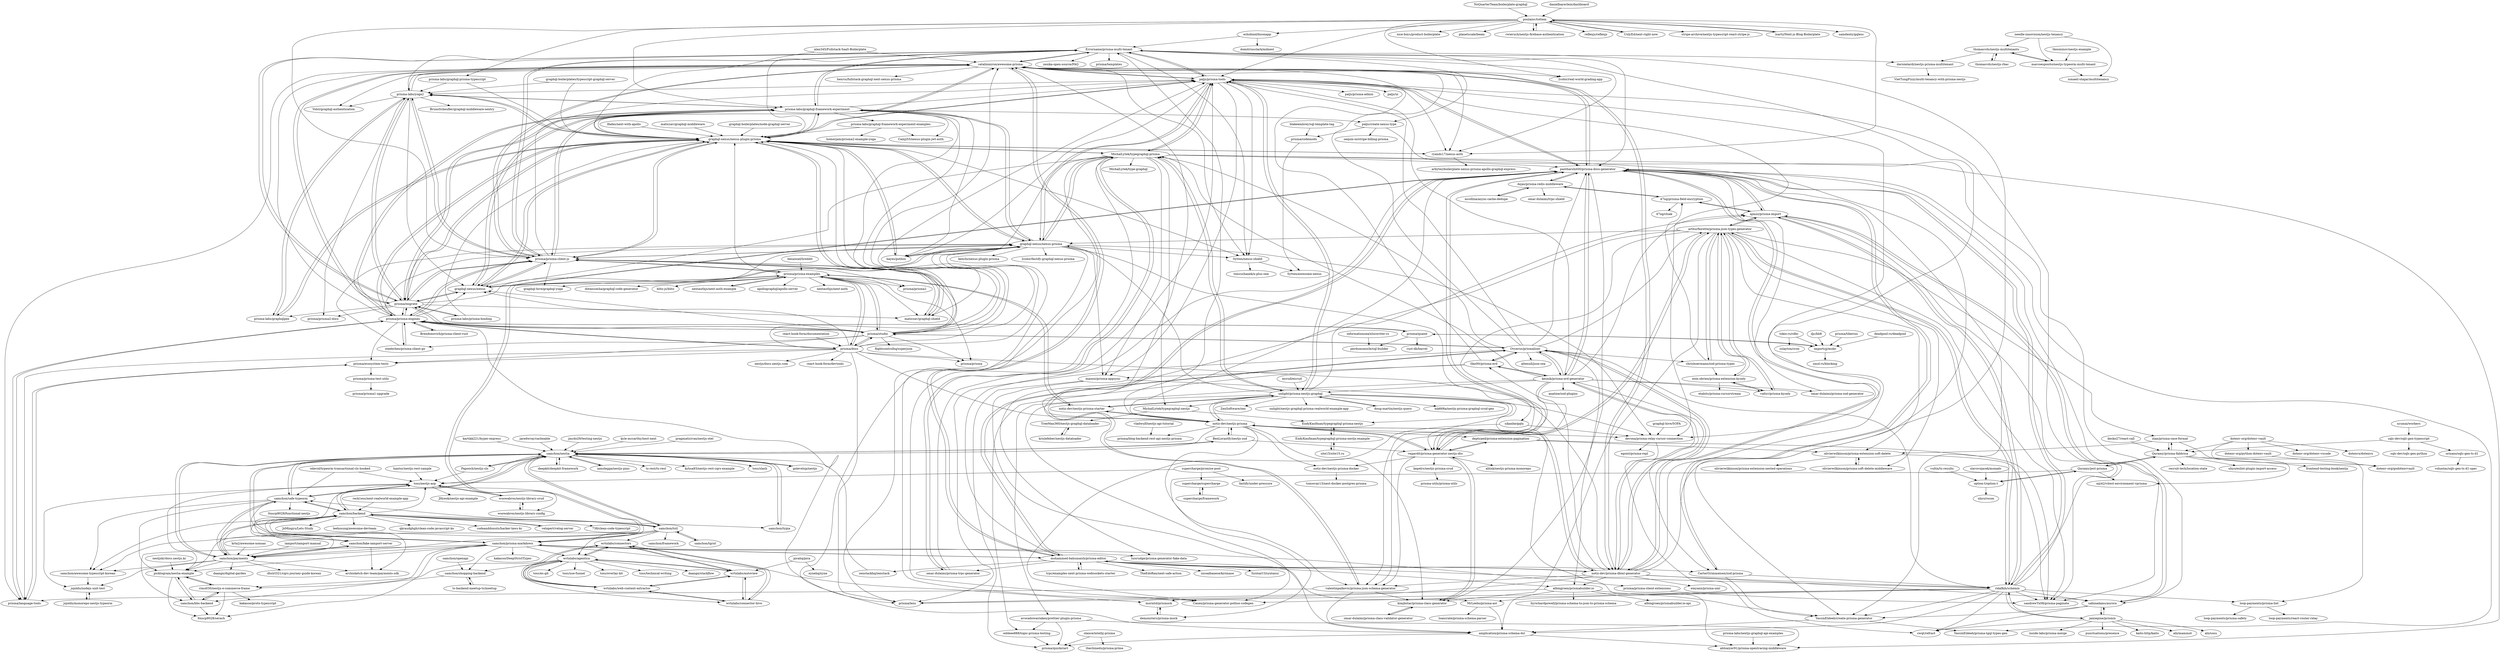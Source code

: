 digraph G {
"Errorname/prisma-multi-tenant" -> "catalinmiron/awesome-prisma"
"Errorname/prisma-multi-tenant" -> "paljs/prisma-tools"
"Errorname/prisma-multi-tenant" -> "darioielardi/nestjs-prisma-multitenant"
"Errorname/prisma-multi-tenant" -> "zenika-open-source/FAQ" ["e"=1]
"Errorname/prisma-multi-tenant" -> "devoxa/prisma-relay-cursor-connection"
"Errorname/prisma-multi-tenant" -> "prisma-labs/graphql-framework-experiment"
"Errorname/prisma-multi-tenant" -> "paljs/create-nexus-type"
"Errorname/prisma-multi-tenant" -> "Sytten/nexus-shield"
"Errorname/prisma-multi-tenant" -> "prisma/prisma-client-js"
"Errorname/prisma-multi-tenant" -> "prisma-labs/yoga2"
"Errorname/prisma-multi-tenant" -> "prisma/migrate"
"Errorname/prisma-multi-tenant" -> "ryands17/nexus-auth"
"Errorname/prisma-multi-tenant" -> "pantharshit00/prisma-docs-generator"
"Errorname/prisma-multi-tenant" -> "prisma/templates"
"Errorname/prisma-multi-tenant" -> "graphql-nexus/nexus-plugin-prisma"
"prisma/prisma-client-js" -> "prisma/migrate"
"prisma/prisma-client-js" -> "graphql-nexus/nexus-plugin-prisma"
"prisma/prisma-client-js" -> "graphql-nexus/nexus" ["e"=1]
"prisma/prisma-client-js" -> "prisma-labs/graphql-framework-experiment"
"prisma/prisma-client-js" -> "maticzav/graphql-shield" ["e"=1]
"prisma/prisma-client-js" -> "prisma-labs/yoga2"
"prisma/prisma-client-js" -> "prisma/studio"
"prisma/prisma-client-js" -> "graphql-nexus/nexus-prisma"
"prisma/prisma-client-js" -> "prisma/prisma1" ["e"=1]
"prisma/prisma-client-js" -> "paljs/prisma-tools"
"prisma/prisma-client-js" -> "prisma/prisma-engines"
"prisma/prisma-client-js" -> "Errorname/prisma-multi-tenant"
"prisma/prisma-client-js" -> "catalinmiron/awesome-prisma"
"prisma/prisma-client-js" -> "graphql-hive/graphql-yoga" ["e"=1]
"prisma/prisma-client-js" -> "prisma/prisma-examples"
"prisma/migrate" -> "prisma/prisma-client-js"
"prisma/migrate" -> "graphql-nexus/nexus-plugin-prisma"
"prisma/migrate" -> "prisma-labs/graphql-framework-experiment"
"prisma/migrate" -> "prisma-labs/yoga2"
"prisma/migrate" -> "graphql-nexus/nexus" ["e"=1]
"prisma/migrate" -> "prisma/studio"
"prisma/migrate" -> "catalinmiron/awesome-prisma"
"prisma/migrate" -> "maticzav/graphql-shield" ["e"=1]
"prisma/migrate" -> "prisma/prisma-engines"
"prisma/migrate" -> "prisma-labs/prisma-binding" ["e"=1]
"prisma/migrate" -> "prisma/prisma2-docs"
"prisma/migrate" -> "graphql-nexus/nexus-prisma"
"prisma/migrate" -> "Errorname/prisma-multi-tenant"
"prisma/migrate" -> "prisma-labs/graphqlgen" ["e"=1]
"prisma/prisma-examples" -> "prisma/prisma" ["e"=1]
"prisma/prisma-examples" -> "graphql-nexus/nexus" ["e"=1]
"prisma/prisma-examples" -> "notiz-dev/nestjs-prisma-starter" ["e"=1]
"prisma/prisma-examples" -> "graphql-hive/graphql-yoga" ["e"=1]
"prisma/prisma-examples" -> "prisma/docs"
"prisma/prisma-examples" -> "blitz-js/blitz" ["e"=1]
"prisma/prisma-examples" -> "prisma/prisma1" ["e"=1]
"prisma/prisma-examples" -> "prisma/studio"
"prisma/prisma-examples" -> "nextauthjs/next-auth-example" ["e"=1]
"prisma/prisma-examples" -> "maticzav/graphql-shield" ["e"=1]
"prisma/prisma-examples" -> "apollographql/apollo-server" ["e"=1]
"prisma/prisma-examples" -> "nextauthjs/next-auth" ["e"=1]
"prisma/prisma-examples" -> "graphql-nexus/nexus-plugin-prisma"
"prisma/prisma-examples" -> "prisma/prisma-client-js"
"prisma/prisma-examples" -> "dotansimha/graphql-code-generator" ["e"=1]
"golevelup/nestjs" -> "samchon/nestia" ["e"=1]
"react-hook-form/documentation" -> "prisma/docs" ["e"=1]
"prisma-labs/prisma-binding" -> "graphql-nexus/nexus-plugin-prisma" ["e"=1]
"prisma-labs/prisma-binding" -> "prisma/migrate" ["e"=1]
"prisma-labs/graphql-prisma-typescript" -> "prisma-labs/yoga2" ["e"=1]
"prisma-labs/graphql-prisma-typescript" -> "graphql-nexus/nexus-plugin-prisma" ["e"=1]
"jmcdo29/testing-nestjs" -> "samchon/nestia" ["e"=1]
"tkosminov/nestjs-example" -> "marcoesposito/nestjs-typeorm-multi-tenant" ["e"=1]
"notiz-dev/nestjs-prisma-starter" -> "notiz-dev/nestjs-prisma" ["e"=1]
"notiz-dev/nestjs-prisma-starter" -> "unlight/prisma-nestjs-graphql" ["e"=1]
"notiz-dev/nestjs-prisma-starter" -> "prisma/prisma-examples" ["e"=1]
"maticzav/graphql-middleware" -> "graphql-nexus/nexus-plugin-prisma" ["e"=1]
"blakeembrey/sql-template-tag" -> "prisma/codemods" ["e"=1]
"graphql-nexus/nexus" -> "graphql-nexus/nexus-plugin-prisma" ["e"=1]
"graphql-nexus/nexus" -> "prisma-labs/graphql-framework-experiment" ["e"=1]
"graphql-nexus/nexus" -> "graphql-nexus/nexus-prisma" ["e"=1]
"graphql-nexus/nexus" -> "prisma/prisma-client-js" ["e"=1]
"graphql-nexus/nexus" -> "prisma/migrate" ["e"=1]
"graphql-nexus/nexus" -> "prisma/prisma-examples" ["e"=1]
"maticzav/graphql-shield" -> "graphql-nexus/nexus-plugin-prisma" ["e"=1]
"maticzav/graphql-shield" -> "prisma/prisma-client-js" ["e"=1]
"alan345/Fullstack-SaaS-Boilerplate" -> "catalinmiron/awesome-prisma" ["e"=1]
"alan345/Fullstack-SaaS-Boilerplate" -> "graphql-nexus/nexus-plugin-prisma" ["e"=1]
"deepkit/deepkit-framework" -> "samchon/nestia" ["e"=1]
"graphql-hive/SOFA" -> "devoxa/prisma-relay-cursor-connection" ["e"=1]
"vultix/ts-results" -> "option-t/option-t" ["e"=1]
"graphql-boilerplates/node-graphql-server" -> "graphql-nexus/nexus-plugin-prisma" ["e"=1]
"kyle-mccarthy/nest-next" -> "samchon/nestia" ["e"=1]
"NoQuarterTeam/boilerplate-graphql" -> "poulainv/tottem" ["e"=1]
"supercharge/framework" -> "supercharge/supercharge"
"supercharge/supercharge" -> "supercharge/framework"
"supercharge/promise-pool" -> "supercharge/supercharge"
"supercharge/promise-pool" -> "toss/nestjs-aop"
"supercharge/promise-pool" -> "fastify/under-pressure" ["e"=1]
"prisma-labs/graphqlgen" -> "graphql-nexus/nexus-plugin-prisma" ["e"=1]
"prisma-labs/graphqlgen" -> "prisma-labs/yoga2" ["e"=1]
"prisma/quaint" -> "importcjj/mobc"
"prisma/quaint" -> "rust-db/barrel" ["e"=1]
"prisma/quaint" -> "prisma/prisma-engines"
"prisma/quaint" -> "perdumonocle/sql-builder"
"graphql-nexus/nexus-plugin-prisma" -> "graphql-nexus/nexus" ["e"=1]
"graphql-nexus/nexus-plugin-prisma" -> "prisma-labs/graphql-framework-experiment"
"graphql-nexus/nexus-plugin-prisma" -> "graphql-nexus/nexus-prisma"
"graphql-nexus/nexus-plugin-prisma" -> "prisma/prisma-client-js"
"graphql-nexus/nexus-plugin-prisma" -> "prisma/migrate"
"graphql-nexus/nexus-plugin-prisma" -> "maticzav/graphql-shield" ["e"=1]
"graphql-nexus/nexus-plugin-prisma" -> "prisma-labs/yoga2"
"graphql-nexus/nexus-plugin-prisma" -> "paljs/prisma-tools"
"graphql-nexus/nexus-plugin-prisma" -> "ryands17/nexus-auth"
"graphql-nexus/nexus-plugin-prisma" -> "hayes/pothos" ["e"=1]
"graphql-nexus/nexus-plugin-prisma" -> "prisma-labs/graphqlgen" ["e"=1]
"graphql-nexus/nexus-plugin-prisma" -> "prisma/prisma-engines"
"graphql-nexus/nexus-plugin-prisma" -> "catalinmiron/awesome-prisma"
"graphql-nexus/nexus-plugin-prisma" -> "MichalLytek/typegraphql-prisma"
"graphql-nexus/nexus-plugin-prisma" -> "Sytten/nexus-shield"
"velopert/velog-server" -> "samchon/backend" ["e"=1]
"prisma/prisma-test-utils" -> "prisma/prisma1-upgrade"
"graphql-boilerplates/typescript-graphql-server" -> "graphql-nexus/nexus-plugin-prisma" ["e"=1]
"graphql-boilerplates/typescript-graphql-server" -> "prisma-labs/yoga2" ["e"=1]
"odavid/typeorm-transactional-cls-hooked" -> "toss/nestjs-aop" ["e"=1]
"odavid/typeorm-transactional-cls-hooked" -> "samchon/safe-typeorm" ["e"=1]
"krta2/awesome-nonsan" -> "samchon/payments" ["e"=1]
"prisma/language-tools" -> "prisma/ecosystem-tests"
"prisma/language-tools" -> "prisma/prisma-engines"
"catalinmiron/awesome-prisma" -> "pantharshit00/prisma-docs-generator"
"catalinmiron/awesome-prisma" -> "Errorname/prisma-multi-tenant"
"catalinmiron/awesome-prisma" -> "paljs/prisma-tools"
"catalinmiron/awesome-prisma" -> "prisma/migrate"
"catalinmiron/awesome-prisma" -> "prisma-labs/yoga2"
"catalinmiron/awesome-prisma" -> "graphql-nexus/nexus-plugin-prisma"
"catalinmiron/awesome-prisma" -> "notiz-dev/prisma-dbml-generator"
"catalinmiron/awesome-prisma" -> "mohammed-bahumaish/prisma-editor"
"catalinmiron/awesome-prisma" -> "Sytten/nexus-shield"
"catalinmiron/awesome-prisma" -> "prisma/language-tools"
"catalinmiron/awesome-prisma" -> "Volst/graphql-authentication" ["e"=1]
"catalinmiron/awesome-prisma" -> "hexrcs/fullstack-graphql-next-nexus-prisma"
"catalinmiron/awesome-prisma" -> "ryands17/nexus-auth"
"catalinmiron/awesome-prisma" -> "prisma/prisma-client-js"
"catalinmiron/awesome-prisma" -> "2color/real-world-grading-app"
"djc/bb8" -> "importcjj/mobc" ["e"=1]
"prisma-labs/yoga2" -> "graphql-nexus/nexus-plugin-prisma"
"prisma-labs/yoga2" -> "prisma/migrate"
"prisma-labs/yoga2" -> "prisma/prisma-client-js"
"prisma-labs/yoga2" -> "prisma/prisma2-docs"
"prisma-labs/yoga2" -> "prisma-labs/graphql-framework-experiment"
"prisma-labs/yoga2" -> "catalinmiron/awesome-prisma"
"prisma-labs/yoga2" -> "graphql-nexus/nexus" ["e"=1]
"prisma-labs/yoga2" -> "prisma-labs/graphqlgen" ["e"=1]
"prisma-labs/yoga2" -> "BrunoScheufler/graphql-middleware-sentry" ["e"=1]
"prisma-labs/yoga2" -> "Volst/graphql-authentication" ["e"=1]
"samchon/tgrid" -> "samchon/tstl"
"site15/site15.ru" -> "EndyKaufman/typegraphql-prisma-nestjs-example"
"lfades/next-with-apollo" -> "graphql-nexus/nexus-plugin-prisma" ["e"=1]
"prisma/studio" -> "prisma/docs"
"prisma/studio" -> "prisma/migrate"
"prisma/studio" -> "prisma/prisma-client-js"
"prisma/studio" -> "prisma/prisma-engines"
"prisma/studio" -> "graphql-nexus/nexus-plugin-prisma"
"prisma/studio" -> "prisma/prisma-examples"
"prisma/studio" -> "graphql-nexus/nexus" ["e"=1]
"prisma/studio" -> "prisma-labs/graphql-framework-experiment"
"prisma/studio" -> "prisma/prisma" ["e"=1]
"prisma/studio" -> "catalinmiron/awesome-prisma"
"prisma/studio" -> "Ovyerus/prismaliser"
"prisma/studio" -> "flightcontrolhq/superjson" ["e"=1]
"prisma/studio" -> "graphql-nexus/nexus-prisma"
"prisma/studio" -> "steebchen/prisma-client-go" ["e"=1]
"prisma/studio" -> "prisma/ecosystem-tests"
"prisma/docs" -> "prisma/studio"
"prisma/docs" -> "prisma/prisma-engines"
"prisma/docs" -> "prisma/ecosystem-tests"
"prisma/docs" -> "prisma/language-tools"
"prisma/docs" -> "prisma/prisma-examples"
"prisma/docs" -> "prisma/lens"
"prisma/docs" -> "paljs/prisma-tools"
"prisma/docs" -> "prisma/prisma" ["e"=1]
"prisma/docs" -> "graphql-nexus/nexus" ["e"=1]
"prisma/docs" -> "notiz-dev/nestjs-prisma"
"prisma/docs" -> "notiz-dev/prisma-dbml-generator"
"prisma/docs" -> "graphql-nexus/nexus-plugin-prisma"
"prisma/docs" -> "nestjs/docs.nestjs.com" ["e"=1]
"prisma/docs" -> "graphql-nexus/nexus-prisma"
"prisma/docs" -> "react-hook-form/devtools" ["e"=1]
"poulainv/tottem" -> "2color/real-world-grading-app"
"poulainv/tottem" -> "paljs/prisma-tools"
"poulainv/tottem" -> "ryands17/nexus-auth"
"poulainv/tottem" -> "prisma-labs/graphql-prisma-typescript" ["e"=1]
"poulainv/tottem" -> "nice-boys/product-boilerplate" ["e"=1]
"poulainv/tottem" -> "prisma-labs/graphql-framework-experiment"
"poulainv/tottem" -> "planetscale/beam" ["e"=1]
"poulainv/tottem" -> "rwieruch/nextjs-firebase-authentication" ["e"=1]
"poulainv/tottem" -> "reflexjs/reflexjs" ["e"=1]
"poulainv/tottem" -> "UnlyEd/next-right-now" ["e"=1]
"poulainv/tottem" -> "stripe-archive/nextjs-typescript-react-stripe-js" ["e"=1]
"poulainv/tottem" -> "ixartz/Next-js-Blog-Boilerplate" ["e"=1]
"poulainv/tottem" -> "echobind/bisonapp"
"poulainv/tottem" -> "samdenty/gqless" ["e"=1]
"poulainv/tottem" -> "prisma/prisma-client-js"
"notiz-dev/nestjs-prisma-docker" -> "tomwray13/nest-docker-postgres-prisma"
"hayes/pothos" -> "graphql-nexus/nexus-prisma" ["e"=1]
"hayes/pothos" -> "graphql-nexus/nexus-plugin-prisma" ["e"=1]
"maoosi/prisma-appsync" -> "amplication/prisma-schema-dsl"
"maoosi/prisma-appsync" -> "abhiaiyer91/prisma-opentracing-middleware"
"maoosi/prisma-appsync" -> "prisma/quickstart"
"rwieruch/nextjs-firebase-authentication" -> "poulainv/tottem" ["e"=1]
"nextauthjs/next-auth-example" -> "prisma/prisma-examples" ["e"=1]
"unlight/prisma-nestjs-graphql" -> "paljs/prisma-tools"
"unlight/prisma-nestjs-graphql" -> "MichalLytek/typegraphql-prisma"
"unlight/prisma-nestjs-graphql" -> "unlight/nestjs-graphql-prisma-realworld-example-app"
"unlight/prisma-nestjs-graphql" -> "mk668a/nestjs-prisma-graphql-crud-gen"
"unlight/prisma-nestjs-graphql" -> "notiz-dev/nestjs-prisma-starter" ["e"=1]
"unlight/prisma-nestjs-graphql" -> "notiz-dev/nestjs-prisma"
"unlight/prisma-nestjs-graphql" -> "MichalLytek/typegraphql-nestjs"
"unlight/prisma-nestjs-graphql" -> "devoxa/prisma-relay-cursor-connection"
"unlight/prisma-nestjs-graphql" -> "ZenSoftware/zen" ["e"=1]
"unlight/prisma-nestjs-graphql" -> "vegardit/prisma-generator-nestjs-dto"
"unlight/prisma-nestjs-graphql" -> "graphql-nexus/nexus-prisma"
"unlight/prisma-nestjs-graphql" -> "doug-martin/nestjs-query" ["e"=1]
"unlight/prisma-nestjs-graphql" -> "Cauen/prisma-generator-pothos-codegen"
"unlight/prisma-nestjs-graphql" -> "EndyKaufman/typegraphql-prisma-nestjs"
"unlight/prisma-nestjs-graphql" -> "ajmnz/prisma-import"
"echobind/bisonapp" -> "domitriusclark/mdnext" ["e"=1]
"echobind/bisonapp" -> "Errorname/prisma-multi-tenant"
"paljs/prisma-tools" -> "graphql-nexus/nexus-prisma"
"paljs/prisma-tools" -> "unlight/prisma-nestjs-graphql"
"paljs/prisma-tools" -> "graphql-nexus/nexus-plugin-prisma"
"paljs/prisma-tools" -> "MichalLytek/typegraphql-prisma"
"paljs/prisma-tools" -> "Errorname/prisma-multi-tenant"
"paljs/prisma-tools" -> "catalinmiron/awesome-prisma"
"paljs/prisma-tools" -> "ryands17/nexus-auth"
"paljs/prisma-tools" -> "Sytten/nexus-shield"
"paljs/prisma-tools" -> "pantharshit00/prisma-docs-generator"
"paljs/prisma-tools" -> "paljs/prisma-admin"
"paljs/prisma-tools" -> "hayes/pothos" ["e"=1]
"paljs/prisma-tools" -> "paljs/ui" ["e"=1]
"paljs/prisma-tools" -> "devoxa/prisma-relay-cursor-connection"
"paljs/prisma-tools" -> "maoosi/prisma-appsync"
"paljs/prisma-tools" -> "prisma-labs/yoga2"
"notiz-dev/prisma-dbml-generator" -> "pantharshit00/prisma-docs-generator"
"notiz-dev/prisma-dbml-generator" -> "keonik/prisma-erd-generator"
"notiz-dev/prisma-dbml-generator" -> "emyann/prisma-uml"
"notiz-dev/prisma-dbml-generator" -> "catalinmiron/awesome-prisma"
"notiz-dev/prisma-dbml-generator" -> "Ovyerus/prismaliser"
"notiz-dev/prisma-dbml-generator" -> "sabinadams/aurora"
"notiz-dev/prisma-dbml-generator" -> "paljs/prisma-tools"
"notiz-dev/prisma-dbml-generator" -> "notiz-dev/nestjs-prisma"
"notiz-dev/prisma-dbml-generator" -> "Errorname/prisma-multi-tenant"
"notiz-dev/prisma-dbml-generator" -> "valentinpalkovic/prisma-json-schema-generator"
"notiz-dev/prisma-dbml-generator" -> "prisma/lens"
"notiz-dev/prisma-dbml-generator" -> "albingroen/prismabuilder.io"
"notiz-dev/prisma-dbml-generator" -> "ridafkih/schemix"
"notiz-dev/prisma-dbml-generator" -> "mohammed-bahumaish/prisma-editor"
"notiz-dev/prisma-dbml-generator" -> "Skn0tt/prisma-erd"
"prisma/tiberius" -> "importcjj/mobc" ["e"=1]
"sikanhe/gqtx" -> "devoxa/prisma-relay-cursor-connection" ["e"=1]
"sikanhe/gqtx" -> "Cauen/prisma-generator-pothos-codegen" ["e"=1]
"hantsy/nestjs-rest-sample" -> "toss/nestjs-aop" ["e"=1]
"prisma-labs/graphql-framework-experiment" -> "graphql-nexus/nexus-plugin-prisma"
"prisma-labs/graphql-framework-experiment" -> "graphql-nexus/nexus" ["e"=1]
"prisma-labs/graphql-framework-experiment" -> "prisma/migrate"
"prisma-labs/graphql-framework-experiment" -> "graphql-nexus/nexus-prisma"
"prisma-labs/graphql-framework-experiment" -> "prisma/prisma-client-js"
"prisma-labs/graphql-framework-experiment" -> "prisma-labs/graphql-framework-experiment-examples"
"prisma-labs/graphql-framework-experiment" -> "Camji55/nexus-plugin-jwt-auth"
"prisma-labs/graphql-framework-experiment" -> "prisma/prisma-engines"
"prisma-labs/graphql-framework-experiment" -> "prisma-labs/yoga2"
"prisma-labs/graphql-framework-experiment" -> "maticzav/graphql-shield" ["e"=1]
"prisma-labs/graphql-framework-experiment" -> "Errorname/prisma-multi-tenant"
"prisma-labs/graphql-framework-experiment" -> "paljs/create-nexus-type"
"prisma-labs/graphql-framework-experiment" -> "paljs/prisma-tools"
"prisma-labs/graphql-framework-experiment" -> "hayes/pothos" ["e"=1]
"benawad/lireddit" -> "prisma/prisma-examples" ["e"=1]
"ixartz/Next-js-Blog-Boilerplate" -> "poulainv/tottem" ["e"=1]
"steebchen/prisma-client-go" -> "prisma/prisma-engines" ["e"=1]
"steebchen/prisma-client-go" -> "graphql-nexus/nexus-prisma" ["e"=1]
"reck1ess/next-realworld-example-app" -> "samchon/backend" ["e"=1]
"doug-martin/nestjs-query" -> "unlight/prisma-nestjs-graphql" ["e"=1]
"iamolegga/nestjs-pino" -> "samchon/nestia" ["e"=1]
"UnlyEd/next-right-now" -> "poulainv/tottem" ["e"=1]
"deadpool-rs/deadpool" -> "importcjj/mobc" ["e"=1]
"prisma/prisma-engines" -> "prisma/docs"
"prisma/prisma-engines" -> "prisma/language-tools"
"prisma/prisma-engines" -> "prisma/ecosystem-tests"
"prisma/prisma-engines" -> "graphql-nexus/nexus-plugin-prisma"
"prisma/prisma-engines" -> "prisma-labs/graphql-framework-experiment"
"prisma/prisma-engines" -> "Brendonovich/prisma-client-rust" ["e"=1]
"prisma/prisma-engines" -> "prisma/migrate"
"prisma/prisma-engines" -> "prisma/studio"
"prisma/prisma-engines" -> "prisma/quaint"
"prisma/prisma-engines" -> "prisma/prisma-client-js"
"prisma/prisma-engines" -> "steebchen/prisma-client-go" ["e"=1]
"prisma/prisma-engines" -> "graphql-nexus/nexus-prisma"
"prisma/prisma-engines" -> "prisma/lens"
"prisma/prisma-engines" -> "graphql-nexus/nexus" ["e"=1]
"prisma/prisma-engines" -> "catalinmiron/awesome-prisma"
"devoxa/prisma-relay-cursor-connection" -> "egoist/prisma-repl"
"devoxa/prisma-relay-cursor-connection" -> "cwqt/refract"
"marcoesposito/nestjs-typeorm-multi-tenant" -> "thomasvds/nestjs-multitenants"
"marcoesposito/nestjs-typeorm-multi-tenant" -> "ismaeil-shajar/multitenancy"
"pantharshit00/prisma-docs-generator" -> "notiz-dev/prisma-dbml-generator"
"pantharshit00/prisma-docs-generator" -> "valentinpalkovic/prisma-json-schema-generator"
"pantharshit00/prisma-docs-generator" -> "keonik/prisma-erd-generator"
"pantharshit00/prisma-docs-generator" -> "catalinmiron/awesome-prisma"
"pantharshit00/prisma-docs-generator" -> "vegardit/prisma-generator-nestjs-dto"
"pantharshit00/prisma-docs-generator" -> "kimjbstar/prisma-class-generator"
"pantharshit00/prisma-docs-generator" -> "ajmnz/prisma-import"
"pantharshit00/prisma-docs-generator" -> "sandrewTx08/prisma-paginate"
"pantharshit00/prisma-docs-generator" -> "ridafkih/schemix"
"pantharshit00/prisma-docs-generator" -> "YassinEldeeb/create-prisma-generator"
"pantharshit00/prisma-docs-generator" -> "paljs/prisma-tools"
"pantharshit00/prisma-docs-generator" -> "samchon/prisma-markdown"
"pantharshit00/prisma-docs-generator" -> "CarterGrimmeisen/zod-prisma" ["e"=1]
"pantharshit00/prisma-docs-generator" -> "Asjas/prisma-redis-middleware"
"pantharshit00/prisma-docs-generator" -> "YassinEldeeb/prisma-tgql-types-gen"
"importcjj/mobc" -> "prisma/quaint"
"importcjj/mobc" -> "smol-rs/blocking" ["e"=1]
"ryands17/nexus-auth" -> "arbytez/boilerplate-nexus-prisma-apollo-graphql-express"
"ryands17/nexus-auth" -> "graphql-nexus/nexus-plugin-prisma"
"prisma/ecosystem-tests" -> "prisma/language-tools"
"prisma/ecosystem-tests" -> "prisma/prisma-test-utils"
"notiz-dev/nestjs-prisma" -> "vegardit/prisma-generator-nestjs-dto"
"notiz-dev/nestjs-prisma" -> "notiz-dev/nestjs-prisma-starter" ["e"=1]
"notiz-dev/nestjs-prisma" -> "BenLorantfy/nestjs-zod" ["e"=1]
"notiz-dev/nestjs-prisma" -> "unlight/prisma-nestjs-graphql"
"notiz-dev/nestjs-prisma" -> "notiz-dev/nestjs-prisma-docker"
"notiz-dev/nestjs-prisma" -> "kimjbstar/prisma-class-generator"
"notiz-dev/nestjs-prisma" -> "prisma/blog-backend-rest-api-nestjs-prisma"
"notiz-dev/nestjs-prisma" -> "notiz-dev/prisma-dbml-generator"
"notiz-dev/nestjs-prisma" -> "Errorname/prisma-multi-tenant"
"notiz-dev/nestjs-prisma" -> "pantharshit00/prisma-docs-generator"
"notiz-dev/nestjs-prisma" -> "catalinmiron/awesome-prisma"
"notiz-dev/nestjs-prisma" -> "deptyped/prisma-extension-pagination"
"notiz-dev/nestjs-prisma" -> "samchon/nestia"
"notiz-dev/nestjs-prisma" -> "devoxa/prisma-relay-cursor-connection"
"notiz-dev/nestjs-prisma" -> "valentinpalkovic/prisma-json-schema-generator"
"informationsea/xlsxwriter-rs" -> "perdumonocle/sql-builder" ["e"=1]
"valentinpalkovic/prisma-json-schema-generator" -> "pantharshit00/prisma-docs-generator"
"valentinpalkovic/prisma-json-schema-generator" -> "prisma/language-tools"
"valentinpalkovic/prisma-json-schema-generator" -> "kimjbstar/prisma-class-generator"
"valentinpalkovic/prisma-json-schema-generator" -> "amplication/prisma-schema-dsl"
"needle-innovision/nestjs-tenancy" -> "ismaeil-shajar/multitenancy"
"needle-innovision/nestjs-tenancy" -> "marcoesposito/nestjs-typeorm-multi-tenant"
"needle-innovision/nestjs-tenancy" -> "thomasvds/nestjs-multitenants"
"amplication/prisma-schema-dsl" -> "abhiaiyer91/prisma-opentracing-middleware"
"amplication/prisma-schema-dsl" -> "prisma/quickstart"
"krislefeber/nestjs-dataloader" -> "TreeMan360/nestjs-graphql-dataloader"
"paljs/create-nexus-type" -> "abhiaiyer91/prisma-opentracing-middleware"
"paljs/create-nexus-type" -> "sequin-io/stripe-billing-prisma"
"paljs/create-nexus-type" -> "prisma/codemods"
"tokio-rs/rdbc" -> "importcjj/mobc"
"tokio-rs/rdbc" -> "zslayton/cron" ["e"=1]
"EndyKaufman/typegraphql-prisma-nestjs" -> "EndyKaufman/typegraphql-prisma-nestjs-example"
"samchon/awesome-typescript-korean" -> "jojoldu/nodejs-unit-test"
"Sytten/nexus-shield" -> "Sytten/awesome-nexus"
"Sytten/nexus-shield" -> "timsuchanek/n-plus-one"
"MichalLytek/typegraphql-nestjs" -> "EndyKaufman/typegraphql-prisma-nestjs"
"MichalLytek/typegraphql-nestjs" -> "TreeMan360/nestjs-graphql-dataloader"
"prisma-labs/nextjs-graphql-api-examples" -> "abhiaiyer91/prisma-opentracing-middleware"
"prisma-labs/graphql-framework-experiment-examples" -> "graphql-nexus/nexus-plugin-prisma"
"prisma-labs/graphql-framework-experiment-examples" -> "Camji55/nexus-plugin-jwt-auth"
"prisma-labs/graphql-framework-experiment-examples" -> "homerjam/prisma2-example-yoga"
"TreeMan360/nestjs-graphql-dataloader" -> "krislefeber/nestjs-dataloader"
"olance/intellij-prisma" -> "prisma/quickstart"
"olance/intellij-prisma" -> "thechinedu/prisma-prime"
"EndyKaufman/typegraphql-prisma-nestjs-example" -> "site15/site15.ru"
"EndyKaufman/typegraphql-prisma-nestjs-example" -> "EndyKaufman/typegraphql-prisma-nestjs"
"jamiepine/prismix" -> "ridafkih/schemix"
"jamiepine/prismix" -> "sabinadams/aurora"
"jamiepine/prismix" -> "inside-labs/prisma-merge"
"jamiepine/prismix" -> "punctuations/presence" ["e"=1]
"jamiepine/prismix" -> "cwqt/refract"
"jamiepine/prismix" -> "kaito-http/kaito" ["e"=1]
"jamiepine/prismix" -> "alii/mammot"
"jamiepine/prismix" -> "alii/sosu" ["e"=1]
"pragmaticivan/nestjs-otel" -> "samchon/nestia" ["e"=1]
"Ovyerus/prismaliser" -> "mohammed-bahumaish/prisma-editor"
"Ovyerus/prismaliser" -> "notiz-dev/prisma-dbml-generator"
"Ovyerus/prismaliser" -> "Skn0tt/prisma-erd"
"Ovyerus/prismaliser" -> "paljs/prisma-tools"
"Ovyerus/prismaliser" -> "keonik/prisma-erd-generator"
"Ovyerus/prismaliser" -> "albingroen/prismabuilder.io"
"Ovyerus/prismaliser" -> "MichalLytek/typegraphql-prisma"
"Ovyerus/prismaliser" -> "pantharshit00/prisma-docs-generator"
"Ovyerus/prismaliser" -> "chrishoermann/zod-prisma-types" ["e"=1]
"Ovyerus/prismaliser" -> "catalinmiron/awesome-prisma"
"Ovyerus/prismaliser" -> "prisma/studio"
"Ovyerus/prismaliser" -> "arthurfiorette/prisma-json-types-generator"
"Ovyerus/prismaliser" -> "altenull/json-sea"
"Ovyerus/prismaliser" -> "ridafkih/schemix"
"Ovyerus/prismaliser" -> "prisma/lens"
"option-t/option-t" -> "uhyo/rocon" ["e"=1]
"option-t/option-t" -> "Quramy/jest-prisma"
"avocadowastaken/prettier-plugin-prisma" -> "abhiaiyer91/prisma-opentracing-middleware"
"avocadowastaken/prettier-plugin-prisma" -> "prisma/quickstart"
"avocadowastaken/prettier-plugin-prisma" -> "eddeee888/topic-prisma-testing"
"kartikk221/hyper-express" -> "samchon/nestia" ["e"=1]
"keonik/prisma-erd-generator" -> "Skn0tt/prisma-erd"
"keonik/prisma-erd-generator" -> "pantharshit00/prisma-docs-generator"
"keonik/prisma-erd-generator" -> "notiz-dev/prisma-dbml-generator"
"keonik/prisma-erd-generator" -> "vegardit/prisma-generator-nestjs-dto"
"keonik/prisma-erd-generator" -> "Ovyerus/prismaliser"
"keonik/prisma-erd-generator" -> "omar-dulaimi/prisma-zod-generator" ["e"=1]
"keonik/prisma-erd-generator" -> "ajmnz/prisma-import"
"keonik/prisma-erd-generator" -> "avocadowastaken/prettier-plugin-prisma"
"keonik/prisma-erd-generator" -> "MichalLytek/typegraphql-prisma"
"keonik/prisma-erd-generator" -> "CarterGrimmeisen/zod-prisma" ["e"=1]
"keonik/prisma-erd-generator" -> "valtyr/prisma-kysely" ["e"=1]
"keonik/prisma-erd-generator" -> "valentinpalkovic/prisma-json-schema-generator"
"keonik/prisma-erd-generator" -> "anatine/zod-plugins" ["e"=1]
"keonik/prisma-erd-generator" -> "unlight/prisma-nestjs-graphql"
"keonik/prisma-erd-generator" -> "paljs/prisma-tools"
"vegardit/prisma-generator-nestjs-dto" -> "kimjbstar/prisma-class-generator"
"vegardit/prisma-generator-nestjs-dto" -> "notiz-dev/nestjs-prisma"
"vegardit/prisma-generator-nestjs-dto" -> "pantharshit00/prisma-docs-generator"
"vegardit/prisma-generator-nestjs-dto" -> "arthurfiorette/prisma-json-types-generator"
"vegardit/prisma-generator-nestjs-dto" -> "alitnk/nestjs-prisma-monorepo"
"vegardit/prisma-generator-nestjs-dto" -> "valentinpalkovic/prisma-json-schema-generator"
"vegardit/prisma-generator-nestjs-dto" -> "kepelrs/nestjs-prisma-crud"
"vegardit/prisma-generator-nestjs-dto" -> "deptyped/prisma-extension-pagination"
"vegardit/prisma-generator-nestjs-dto" -> "notiz-dev/nestjs-prisma-docker"
"mcollina/async-cache-dedupe" -> "Asjas/prisma-redis-middleware" ["e"=1]
"Brendonovich/prisma-client-rust" -> "prisma/prisma-engines" ["e"=1]
"Skn0tt/prisma-erd" -> "keonik/prisma-erd-generator"
"Skn0tt/prisma-erd" -> "Ovyerus/prismaliser"
"Skn0tt/prisma-erd" -> "eddeee888/topic-prisma-testing"
"Skn0tt/prisma-erd" -> "maoosi/prisma-appsync"
"Skn0tt/prisma-erd" -> "catalinmiron/awesome-prisma"
"samchon/nestia" -> "samchon/typia" ["e"=1]
"samchon/nestia" -> "samchon/backend"
"samchon/nestia" -> "samchon/safe-typeorm"
"samchon/nestia" -> "samchon/payments"
"samchon/nestia" -> "toss/nestjs-aop"
"samchon/nestia" -> "golevelup/nestjs" ["e"=1]
"samchon/nestia" -> "BenLorantfy/nestjs-zod" ["e"=1]
"samchon/nestia" -> "ts-rest/ts-rest" ["e"=1]
"samchon/nestia" -> "iamolegga/nestjs-pino" ["e"=1]
"samchon/nestia" -> "Papooch/nestjs-cls" ["e"=1]
"samchon/nestia" -> "samchon/prisma-markdown"
"samchon/nestia" -> "kyhsa93/nestjs-rest-cqrs-example" ["e"=1]
"samchon/nestia" -> "samchon/tstl"
"samchon/nestia" -> "toss/slash" ["e"=1]
"samchon/nestia" -> "deepkit/deepkit-framework" ["e"=1]
"CarterGrimmeisen/zod-prisma" -> "pantharshit00/prisma-docs-generator" ["e"=1]
"CarterGrimmeisen/zod-prisma" -> "YassinEldeeb/create-prisma-generator" ["e"=1]
"CarterGrimmeisen/zod-prisma" -> "ridafkih/schemix" ["e"=1]
"trpc/examples-next-prisma-websockets-starter" -> "mohammed-bahumaish/prisma-editor" ["e"=1]
"MichalLytek/typegraphql-prisma" -> "graphql-nexus/nexus-prisma"
"MichalLytek/typegraphql-prisma" -> "unlight/prisma-nestjs-graphql"
"MichalLytek/typegraphql-prisma" -> "MichalLytek/typegraphql-nestjs"
"MichalLytek/typegraphql-prisma" -> "paljs/prisma-tools"
"MichalLytek/typegraphql-prisma" -> "Cauen/prisma-generator-pothos-codegen"
"MichalLytek/typegraphql-prisma" -> "graphql-nexus/nexus-plugin-prisma"
"MichalLytek/typegraphql-prisma" -> "MichalLytek/type-graphql" ["e"=1]
"MichalLytek/typegraphql-prisma" -> "hayes/pothos" ["e"=1]
"MichalLytek/typegraphql-prisma" -> "YassinEldeeb/create-prisma-generator"
"MichalLytek/typegraphql-prisma" -> "amplication/prisma-schema-dsl"
"MichalLytek/typegraphql-prisma" -> "pantharshit00/prisma-docs-generator"
"MichalLytek/typegraphql-prisma" -> "maoosi/prisma-appsync"
"MichalLytek/typegraphql-prisma" -> "omar-dulaimi/prisma-trpc-generator" ["e"=1]
"MichalLytek/typegraphql-prisma" -> "sabinadams/aurora"
"MichalLytek/typegraphql-prisma" -> "graphql-nexus/nexus" ["e"=1]
"MrLeebo/prisma-ast" -> "amplication/prisma-schema-dsl"
"MrLeebo/prisma-ast" -> "loancrate/prisma-schema-parser"
"samchon/backend" -> "samchon/payments"
"samchon/backend" -> "samchon/safe-typeorm"
"samchon/backend" -> "samchon/nestia"
"samchon/backend" -> "738/clean-code-typescript" ["e"=1]
"samchon/backend" -> "velopert/velog-server" ["e"=1]
"samchon/backend" -> "samchon/awesome-typescript-korean"
"samchon/backend" -> "samchon/tstl"
"samchon/backend" -> "JoMingyu/Lets-Study" ["e"=1]
"samchon/backend" -> "samchon/typia" ["e"=1]
"samchon/backend" -> "leehosung/awesome-devteam" ["e"=1]
"samchon/backend" -> "qkraudghgh/clean-code-javascript-ko" ["e"=1]
"samchon/backend" -> "toss/nestjs-aop"
"samchon/backend" -> "codeanddonuts/hacker-laws-kr" ["e"=1]
"samchon/backend" -> "samchon/fake-iamport-server"
"samchon/backend" -> "archisketch-dev-team/payments-sdk"
"kepelrs/nestjs-prisma-crud" -> "prisma-utils/prisma-utils"
"graphql-nexus/nexus-prisma" -> "graphql-nexus/nexus-plugin-prisma"
"graphql-nexus/nexus-prisma" -> "paljs/prisma-tools"
"graphql-nexus/nexus-prisma" -> "graphql-nexus/nexus" ["e"=1]
"graphql-nexus/nexus-prisma" -> "prisma-labs/graphql-framework-experiment"
"graphql-nexus/nexus-prisma" -> "MichalLytek/typegraphql-prisma"
"graphql-nexus/nexus-prisma" -> "hayes/pothos" ["e"=1]
"graphql-nexus/nexus-prisma" -> "kenchi/nexus-plugin-prisma"
"graphql-nexus/nexus-prisma" -> "Sytten/nexus-shield"
"graphql-nexus/nexus-prisma" -> "devoxa/prisma-relay-cursor-connection"
"graphql-nexus/nexus-prisma" -> "Cauen/prisma-generator-pothos-codegen"
"graphql-nexus/nexus-prisma" -> "maoosi/prisma-appsync"
"graphql-nexus/nexus-prisma" -> "prisma/lens"
"graphql-nexus/nexus-prisma" -> "2color/fastify-graphql-nexus-prisma"
"graphql-nexus/nexus-prisma" -> "prisma/prisma-client-js"
"graphql-nexus/nexus-prisma" -> "sikanhe/gqtx" ["e"=1]
"kimjbstar/prisma-class-generator" -> "vegardit/prisma-generator-nestjs-dto"
"kimjbstar/prisma-class-generator" -> "omar-dulaimi/prisma-class-validator-generator"
"iiian/prisma-case-format" -> "loop-payments/prisma-lint"
"iiian/prisma-case-format" -> "Quramy/prisma-fabbrica"
"iiian/prisma-case-format" -> "olivierwilkinson/prisma-extension-soft-delete"
"Asjas/prisma-redis-middleware" -> "47ng/prisma-field-encryption"
"Asjas/prisma-redis-middleware" -> "mcollina/async-cache-dedupe" ["e"=1]
"Asjas/prisma-redis-middleware" -> "pantharshit00/prisma-docs-generator"
"Asjas/prisma-redis-middleware" -> "omar-dulaimi/trpc-shield" ["e"=1]
"samchon/safe-typeorm" -> "samchon/payments"
"samchon/safe-typeorm" -> "samchon/backend"
"samchon/safe-typeorm" -> "samchon/awesome-typescript-korean"
"samchon/safe-typeorm" -> "ltnscp9028/functional-nestjs"
"samchon/safe-typeorm" -> "samchon/fake-iamport-server"
"samchon/safe-typeorm" -> "picktogram/nestia-example"
"samchon/safe-typeorm" -> "samchon/nestia"
"samchon/safe-typeorm" -> "toss/nestjs-aop"
"jojoldu/monorepo-nestjs-typeorm" -> "jojoldu/nodejs-unit-test"
"darioielardi/nestjs-prisma-multitenant" -> "VietTungFizzy/multi-tenancy-with-prisma-nestjs"
"prisma/codemods" -> "Sytten/awesome-nexus"
"eddeee888/topic-prisma-testing" -> "prisma/quickstart"
"syumai/workers" -> "sqlc-dev/sqlc-gen-typescript" ["e"=1]
"albingroen/prismabuilder.io" -> "albingroen/prismabuilder.io-api"
"albingroen/prismabuilder.io" -> "YassinEldeeb/create-prisma-generator"
"albingroen/prismabuilder.io" -> "amplication/prisma-schema-dsl"
"albingroen/prismabuilder.io" -> "byrichardpowell/prisma-schema-to-json-to-prisma-schema"
"albingroen/prismabuilder.io" -> "prisma/lens"
"samchon/typia" -> "samchon/nestia" ["e"=1]
"Papooch/nestjs-cls" -> "samchon/nestia" ["e"=1]
"Papooch/nestjs-cls" -> "toss/nestjs-aop" ["e"=1]
"omar-dulaimi/prisma-zod-generator" -> "pantharshit00/prisma-docs-generator" ["e"=1]
"vladwulf/nestjs-api-tutorial" -> "prisma/blog-backend-rest-api-nestjs-prisma" ["e"=1]
"BenLorantfy/nestjs-zod" -> "notiz-dev/nestjs-prisma" ["e"=1]
"BenLorantfy/nestjs-zod" -> "samchon/nestia" ["e"=1]
"BenLorantfy/nestjs-zod" -> "vegardit/prisma-generator-nestjs-dto" ["e"=1]
"47ng/prisma-field-encryption" -> "47ng/cloak"
"47ng/prisma-field-encryption" -> "Asjas/prisma-redis-middleware"
"47ng/prisma-field-encryption" -> "ajmnz/prisma-import"
"dotenv-org/dotenv-vault" -> "dotenv-org/dotenv-vscode"
"dotenv-org/dotenv-vault" -> "dotenvx/dotenvx" ["e"=1]
"dotenv-org/dotenv-vault" -> "dotenv-org/godotenvvault"
"dotenv-org/dotenv-vault" -> "dotenv-org/python-dotenv-vault"
"dotenv-org/dotenv-vault" -> "Quramy/prisma-fabbrica"
"samchon/payments" -> "samchon/fake-iamport-server"
"samchon/payments" -> "samchon/backend"
"samchon/payments" -> "samchon/safe-typeorm"
"samchon/payments" -> "samchon/awesome-typescript-korean"
"samchon/payments" -> "samchon/nestia"
"samchon/payments" -> "archisketch-dev-team/payments-sdk"
"samchon/payments" -> "daangn/digital-garden" ["e"=1]
"samchon/payments" -> "jojoldu/nodejs-unit-test"
"samchon/payments" -> "picktogram/nestia-example"
"samchon/payments" -> "toss/nestjs-aop"
"samchon/payments" -> "dhslrl321/cqrs-journey-guide-korean" ["e"=1]
"omar-dulaimi/prisma-trpc-generator" -> "MichalLytek/typegraphql-prisma" ["e"=1]
"omar-dulaimi/prisma-trpc-generator" -> "paljs/prisma-tools" ["e"=1]
"sabinadams/aurora" -> "cwqt/refract"
"sabinadams/aurora" -> "ajmnz/prisma-import"
"sabinadams/aurora" -> "jamiepine/prismix"
"sabinadams/aurora" -> "YassinEldeeb/create-prisma-generator"
"thomasvds/nestjs-multitenants" -> "marcoesposito/nestjs-typeorm-multi-tenant"
"thomasvds/nestjs-multitenants" -> "thomasvds/nestjs-rbac"
"thomasvds/nestjs-multitenants" -> "darioielardi/nestjs-prisma-multitenant"
"ridafkih/schemix" -> "ajmnz/prisma-import"
"ridafkih/schemix" -> "jamiepine/prismix"
"ridafkih/schemix" -> "MrLeebo/prisma-ast"
"ridafkih/schemix" -> "amplication/prisma-schema-dsl"
"ridafkih/schemix" -> "cwqt/refract"
"ridafkih/schemix" -> "YassinEldeeb/create-prisma-generator"
"ridafkih/schemix" -> "sabinadams/aurora"
"ridafkih/schemix" -> "pantharshit00/prisma-docs-generator"
"ridafkih/schemix" -> "arthurfiorette/prisma-json-types-generator"
"ridafkih/schemix" -> "sandrewTx08/prisma-paginate"
"ridafkih/schemix" -> "morintd/prismock"
"ridafkih/schemix" -> "loop-payments/prisma-lint"
"ridafkih/schemix" -> "Cauen/prisma-generator-pothos-codegen"
"ridafkih/schemix" -> "paljs/prisma-tools"
"jojoldu/nodejs-unit-test" -> "jojoldu/monorepo-nestjs-typeorm"
"YassinEldeeb/create-prisma-generator" -> "YassinEldeeb/prisma-tgql-types-gen"
"YassinEldeeb/create-prisma-generator" -> "amplication/prisma-schema-dsl"
"omar-dulaimi/prisma-class-validator-generator" -> "kimjbstar/prisma-class-generator"
"thomasvds/nestjs-rbac" -> "thomasvds/nestjs-multitenants"
"nestjskr/docs.nestjs.kr" -> "picktogram/nestia-example"
"samchon/fake-iamport-server" -> "samchon/payments"
"samchon/fake-iamport-server" -> "archisketch-dev-team/payments-sdk"
"deptyped/prisma-extension-pagination" -> "sandrewTx08/prisma-paginate"
"deptyped/prisma-extension-pagination" -> "olivierwilkinson/prisma-extension-soft-delete"
"deptyped/prisma-extension-pagination" -> "vegardit/prisma-generator-nestjs-dto"
"woowabros/nestjs-library-crud" -> "woowabros/nestjs-library-config"
"woowabros/nestjs-library-crud" -> "toss/nestjs-aop"
"arthurfiorette/prisma-json-types-generator" -> "eoin-obrien/prisma-extension-kysely"
"arthurfiorette/prisma-json-types-generator" -> "kimjbstar/prisma-class-generator"
"arthurfiorette/prisma-json-types-generator" -> "vegardit/prisma-generator-nestjs-dto"
"arthurfiorette/prisma-json-types-generator" -> "ajmnz/prisma-import"
"arthurfiorette/prisma-json-types-generator" -> "ridafkih/schemix"
"arthurfiorette/prisma-json-types-generator" -> "iiian/prisma-case-format"
"arthurfiorette/prisma-json-types-generator" -> "valtyr/prisma-kysely" ["e"=1]
"arthurfiorette/prisma-json-types-generator" -> "valentinpalkovic/prisma-json-schema-generator"
"arthurfiorette/prisma-json-types-generator" -> "olivierwilkinson/prisma-soft-delete-middleware"
"arthurfiorette/prisma-json-types-generator" -> "chrishoermann/zod-prisma-types" ["e"=1]
"arthurfiorette/prisma-json-types-generator" -> "sandrewTx08/prisma-paginate"
"arthurfiorette/prisma-json-types-generator" -> "luisrudge/prisma-generator-fake-data"
"arthurfiorette/prisma-json-types-generator" -> "graphql-nexus/nexus-prisma"
"arthurfiorette/prisma-json-types-generator" -> "olivierwilkinson/prisma-extension-soft-delete"
"mohammed-bahumaish/prisma-editor" -> "Ovyerus/prismaliser"
"mohammed-bahumaish/prisma-editor" -> "catalinmiron/awesome-prisma"
"mohammed-bahumaish/prisma-editor" -> "pantharshit00/prisma-docs-generator"
"mohammed-bahumaish/prisma-editor" -> "samchon/prisma-markdown"
"mohammed-bahumaish/prisma-editor" -> "notiz-dev/prisma-dbml-generator"
"mohammed-bahumaish/prisma-editor" -> "trpc/examples-next-prisma-websockets-starter" ["e"=1]
"mohammed-bahumaish/prisma-editor" -> "omar-dulaimi/prisma-trpc-generator" ["e"=1]
"mohammed-bahumaish/prisma-editor" -> "ridafkih/schemix"
"mohammed-bahumaish/prisma-editor" -> "TheEdoRan/next-safe-action" ["e"=1]
"mohammed-bahumaish/prisma-editor" -> "zenstackhq/zenstack" ["e"=1]
"mohammed-bahumaish/prisma-editor" -> "albingroen/prismabuilder.io"
"mohammed-bahumaish/prisma-editor" -> "nicoalbanese/kirimase" ["e"=1]
"mohammed-bahumaish/prisma-editor" -> "CarterGrimmeisen/zod-prisma" ["e"=1]
"mohammed-bahumaish/prisma-editor" -> "SyntaxUI/syntaxui" ["e"=1]
"mohammed-bahumaish/prisma-editor" -> "MrLeebo/prisma-ast"
"zenstackhq/zenstack" -> "samchon/nestia" ["e"=1]
"iamport/iamport-manual" -> "samchon/payments" ["e"=1]
"Quramy/jest-prisma" -> "Quramy/prisma-fabbrica"
"Quramy/jest-prisma" -> "aiji42/vitest-environment-vprisma"
"Quramy/jest-prisma" -> "demonsters/prisma-mock"
"Quramy/jest-prisma" -> "option-t/option-t"
"chrishoermann/zod-prisma-types" -> "eoin-obrien/prisma-extension-kysely" ["e"=1]
"chrishoermann/zod-prisma-types" -> "arthurfiorette/prisma-json-types-generator" ["e"=1]
"chrishoermann/zod-prisma-types" -> "47ng/prisma-field-encryption" ["e"=1]
"picktogram/nestia-example" -> "rimo030/nestjs-e-commerce-frame"
"picktogram/nestia-example" -> "samchon/bbs-backend"
"picktogram/nestia-example" -> "ltnscp9028/serach"
"prisma/prisma-client-extensions" -> "sandrewTx08/prisma-paginate"
"morintd/prismock" -> "demonsters/prisma-mock"
"toss/nestjs-aop" -> "woowabros/nestjs-library-crud"
"toss/nestjs-aop" -> "jojoldu/nodejs-unit-test"
"toss/nestjs-aop" -> "woowabros/nestjs-library-config"
"toss/nestjs-aop" -> "JHyeok/nestjs-api-example" ["e"=1]
"toss/nestjs-aop" -> "picktogram/nestia-example"
"toss/nestjs-aop" -> "samchon/safe-typeorm"
"Quramy/prisma-fabbrica" -> "Quramy/jest-prisma"
"Quramy/prisma-fabbrica" -> "aiji42/vitest-environment-vprisma"
"Quramy/prisma-fabbrica" -> "iiian/prisma-case-format"
"Quramy/prisma-fabbrica" -> "frontend-testing-book/nextjs" ["e"=1]
"Quramy/prisma-fabbrica" -> "recruit-tech/location-state" ["e"=1]
"Quramy/prisma-fabbrica" -> "uhyo/eslint-plugin-import-access" ["e"=1]
"samchon/tstl" -> "samchon/tgrid"
"samchon/tstl" -> "samchon/backend"
"samchon/tstl" -> "samchon/safe-typeorm"
"samchon/tstl" -> "samchon/nestia"
"samchon/tstl" -> "samchon/prisma-markdown"
"samchon/tstl" -> "picktogram/nestia-example"
"samchon/tstl" -> "samchon/framework"
"samchon/tstl" -> "wrtnlabs/agentica"
"samchon/tstl" -> "wrtnlabs/connectors"
"samchon/tstl" -> "samchon/awesome-typescript-korean"
"samchon/tstl" -> "samchon/payments"
"demonsters/prisma-mock" -> "morintd/prismock"
"ajmnz/prisma-import" -> "ridafkih/schemix"
"ajmnz/prisma-import" -> "sabinadams/aurora"
"ajmnz/prisma-import" -> "pantharshit00/prisma-docs-generator"
"ajmnz/prisma-import" -> "arthurfiorette/prisma-json-types-generator"
"ajmnz/prisma-import" -> "sandrewTx08/prisma-paginate"
"ajmnz/prisma-import" -> "47ng/prisma-field-encryption"
"dotenv-org/python-dotenv-vault" -> "dotenv-org/godotenvvault"
"loop-payments/prisma-lint" -> "loop-payments/react-router-relay"
"loop-payments/prisma-lint" -> "loop-payments/prisma-safety"
"valtyr/prisma-kysely" -> "eoin-obrien/prisma-extension-kysely" ["e"=1]
"valtyr/prisma-kysely" -> "arthurfiorette/prisma-json-types-generator" ["e"=1]
"samchon/prisma-markdown" -> "rimo030/nestjs-e-commerce-frame"
"samchon/prisma-markdown" -> "samchon/bbs-backend"
"samchon/prisma-markdown" -> "luisrudge/prisma-generator-fake-data"
"samchon/prisma-markdown" -> "pantharshit00/prisma-docs-generator"
"samchon/prisma-markdown" -> "ltnscp9028/serach"
"samchon/prisma-markdown" -> "picktogram/nestia-example"
"samchon/prisma-markdown" -> "samchon/payments"
"samchon/prisma-markdown" -> "samchon/nestia"
"samchon/prisma-markdown" -> "samchon/shopping-backend"
"samchon/prisma-markdown" -> "samchon/backend"
"samchon/prisma-markdown" -> "morintd/prismock"
"samchon/prisma-markdown" -> "kakasoo/DeepStrictTypes"
"samchon/prisma-markdown" -> "wrtnlabs/agentica"
"samchon/prisma-markdown" -> "prisma/prisma-client-extensions"
"samchon/prisma-markdown" -> "mohammed-bahumaish/prisma-editor"
"samchon/shopping-backend" -> "samchon/bbs-backend"
"samchon/shopping-backend" -> "ts-backend-meetup-ts/meetup"
"olivierwilkinson/prisma-soft-delete-middleware" -> "olivierwilkinson/prisma-extension-soft-delete"
"woowabros/nestjs-library-config" -> "woowabros/nestjs-library-crud"
"orisano/sqlc-gen-ts-d1" -> "voluntas/sqlc-gen-ts-d1-spec"
"eicrud/eicrud" -> "unlight/prisma-nestjs-graphql" ["e"=1]
"picahq/pica" -> "wrtnlabs/autoview"
"picahq/pica" -> "xynehq/xyne" ["e"=1]
"samchon/openapi" -> "samchon/shopping-backend"
"rimo030/nestjs-e-commerce-frame" -> "kakasoo/proto-typescript"
"rimo030/nestjs-e-commerce-frame" -> "ltnscp9028/serach"
"rimo030/nestjs-e-commerce-frame" -> "picktogram/nestia-example"
"rimo030/nestjs-e-commerce-frame" -> "samchon/bbs-backend"
"samchon/bbs-backend" -> "ltnscp9028/serach"
"samchon/bbs-backend" -> "rimo030/nestjs-e-commerce-frame"
"samchon/bbs-backend" -> "picktogram/nestia-example"
"olivierwilkinson/prisma-extension-soft-delete" -> "olivierwilkinson/prisma-soft-delete-middleware"
"olivierwilkinson/prisma-extension-soft-delete" -> "olivierwilkinson/prisma-extension-nested-operations"
"olivierwilkinson/prisma-extension-soft-delete" -> "sandrewTx08/prisma-paginate"
"eoin-obrien/prisma-extension-kysely" -> "valtyr/prisma-kysely" ["e"=1]
"eoin-obrien/prisma-extension-kysely" -> "etabits/prisma-cursorstream"
"eoin-obrien/prisma-extension-kysely" -> "arthurfiorette/prisma-json-types-generator"
"sqlc-dev/sqlc-gen-typescript" -> "sqlc-dev/sqlc-gen-python"
"sqlc-dev/sqlc-gen-typescript" -> "Quramy/prisma-fabbrica"
"sqlc-dev/sqlc-gen-typescript" -> "orisano/sqlc-gen-ts-d1"
"danielbayerlein/dashboard" -> "poulainv/tottem" ["e"=1]
"desko27/react-call" -> "Quramy/prisma-fabbrica" ["e"=1]
"slavovojacek/monads" -> "option-t/option-t" ["e"=1]
"wrtnlabs/connectors" -> "wrtnlabs/connector-hive"
"wrtnlabs/connectors" -> "wrtnlabs/web-content-extractor"
"wrtnlabs/connectors" -> "wrtnlabs/autoview"
"wrtnlabs/connectors" -> "wrtnlabs/agentica"
"wrtnlabs/autoview" -> "wrtnlabs/connectors"
"wrtnlabs/autoview" -> "wrtnlabs/connector-hive"
"wrtnlabs/autoview" -> "wrtnlabs/agentica"
"wrtnlabs/autoview" -> "wrtnlabs/web-content-extractor"
"wrtnlabs/agentica" -> "wrtnlabs/autoview"
"wrtnlabs/agentica" -> "wrtnlabs/connectors"
"wrtnlabs/agentica" -> "wrtnlabs/connector-hive"
"wrtnlabs/agentica" -> "wrtnlabs/web-content-extractor"
"wrtnlabs/agentica" -> "toss/es-git" ["e"=1]
"wrtnlabs/agentica" -> "toss/use-funnel" ["e"=1]
"wrtnlabs/agentica" -> "toss/overlay-kit" ["e"=1]
"wrtnlabs/agentica" -> "rimo030/nestjs-e-commerce-frame"
"wrtnlabs/agentica" -> "samchon/shopping-backend"
"wrtnlabs/agentica" -> "toss/technical-writing" ["e"=1]
"wrtnlabs/agentica" -> "daangn/stackflow" ["e"=1]
"jaredwray/cacheable" -> "samchon/nestia" ["e"=1]
"wrtnlabs/web-content-extractor" -> "wrtnlabs/connector-hive"
"wrtnlabs/web-content-extractor" -> "wrtnlabs/connectors"
"wrtnlabs/web-content-extractor" -> "wrtnlabs/autoview"
"wrtnlabs/web-content-extractor" -> "wrtnlabs/agentica"
"wrtnlabs/connector-hive" -> "wrtnlabs/connectors"
"wrtnlabs/connector-hive" -> "wrtnlabs/web-content-extractor"
"wrtnlabs/connector-hive" -> "wrtnlabs/autoview"
"ts-backend-meetup-ts/meetup" -> "samchon/shopping-backend"
"Errorname/prisma-multi-tenant" ["l"="0.998,-20.989"]
"catalinmiron/awesome-prisma" ["l"="0.989,-20.967"]
"paljs/prisma-tools" ["l"="1.019,-20.967"]
"darioielardi/nestjs-prisma-multitenant" ["l"="1.066,-21.103"]
"zenika-open-source/FAQ" ["l"="-7.079,-31.968", "c"=72]
"devoxa/prisma-relay-cursor-connection" ["l"="1.073,-20.976"]
"prisma-labs/graphql-framework-experiment" ["l"="0.994,-21.02"]
"paljs/create-nexus-type" ["l"="1.066,-21.032"]
"Sytten/nexus-shield" ["l"="1.042,-21.011"]
"prisma/prisma-client-js" ["l"="0.964,-21.023"]
"prisma-labs/yoga2" ["l"="0.962,-20.991"]
"prisma/migrate" ["l"="0.977,-21.004"]
"ryands17/nexus-auth" ["l"="0.958,-20.971"]
"pantharshit00/prisma-docs-generator" ["l"="1.035,-20.89"]
"prisma/templates" ["l"="0.93,-21.033"]
"graphql-nexus/nexus-plugin-prisma" ["l"="0.999,-21.004"]
"graphql-nexus/nexus" ["l"="-0.237,-20.568", "c"=153]
"maticzav/graphql-shield" ["l"="-0.302,-20.584", "c"=153]
"prisma/studio" ["l"="1.001,-21.042"]
"graphql-nexus/nexus-prisma" ["l"="1.029,-20.995"]
"prisma/prisma1" ["l"="-0.212,-20.715", "c"=153]
"prisma/prisma-engines" ["l"="0.977,-21.048"]
"graphql-hive/graphql-yoga" ["l"="-0.282,-20.662", "c"=153]
"prisma/prisma-examples" ["l"="0.967,-21.095"]
"prisma-labs/prisma-binding" ["l"="-0.413,-20.65", "c"=153]
"prisma/prisma2-docs" ["l"="0.933,-21.012"]
"prisma-labs/graphqlgen" ["l"="-0.365,-20.564", "c"=153]
"prisma/prisma" ["l"="-4.025,-29.758", "c"=4]
"notiz-dev/nestjs-prisma-starter" ["l"="1.949,-21.068", "c"=269]
"prisma/docs" ["l"="1.029,-21.034"]
"blitz-js/blitz" ["l"="-3.964,-29.561", "c"=4]
"nextauthjs/next-auth-example" ["l"="-3.435,-30.074", "c"=4]
"apollographql/apollo-server" ["l"="-0.291,-20.706", "c"=153]
"nextauthjs/next-auth" ["l"="-3.831,-29.803", "c"=4]
"dotansimha/graphql-code-generator" ["l"="-0.246,-20.636", "c"=153]
"golevelup/nestjs" ["l"="1.932,-21.145", "c"=269]
"samchon/nestia" ["l"="1.054,-20.718"]
"react-hook-form/documentation" ["l"="-4.022,-29.542", "c"=4]
"prisma-labs/graphql-prisma-typescript" ["l"="-0.409,-20.702", "c"=153]
"jmcdo29/testing-nestjs" ["l"="1.946,-21.097", "c"=269]
"tkosminov/nestjs-example" ["l"="1.802,-21.054", "c"=269]
"marcoesposito/nestjs-typeorm-multi-tenant" ["l"="1.125,-21.21"]
"notiz-dev/nestjs-prisma" ["l"="1.019,-20.906"]
"unlight/prisma-nestjs-graphql" ["l"="1.087,-20.931"]
"maticzav/graphql-middleware" ["l"="-0.384,-20.57", "c"=153]
"blakeembrey/sql-template-tag" ["l"="-1.69,14.657", "c"=43]
"prisma/codemods" ["l"="1.101,-21.048"]
"alan345/Fullstack-SaaS-Boilerplate" ["l"="-0.387,-20.759", "c"=153]
"deepkit/deepkit-framework" ["l"="-4.317,-30.068", "c"=4]
"graphql-hive/SOFA" ["l"="-0.311,-20.44", "c"=153]
"vultix/ts-results" ["l"="1.096,-26.99", "c"=581]
"option-t/option-t" ["l"="0.794,-20.796"]
"graphql-boilerplates/node-graphql-server" ["l"="-0.37,-20.674", "c"=153]
"kyle-mccarthy/nest-next" ["l"="1.71,-21.179", "c"=269]
"NoQuarterTeam/boilerplate-graphql" ["l"="-3.417,-30.204", "c"=4]
"poulainv/tottem" ["l"="0.918,-20.989"]
"supercharge/framework" ["l"="1.212,-20.543"]
"supercharge/supercharge" ["l"="1.196,-20.559"]
"supercharge/promise-pool" ["l"="1.166,-20.591"]
"toss/nestjs-aop" ["l"="1.101,-20.66"]
"fastify/under-pressure" ["l"="0.271,-35.475", "c"=1191]
"prisma/quaint" ["l"="0.907,-21.126"]
"importcjj/mobc" ["l"="0.866,-21.161"]
"rust-db/barrel" ["l"="-10.365,-6.275", "c"=5]
"perdumonocle/sql-builder" ["l"="0.901,-21.169"]
"hayes/pothos" ["l"="-0.229,-20.443", "c"=153]
"MichalLytek/typegraphql-prisma" ["l"="1.063,-20.959"]
"velopert/velog-server" ["l"="-5.264,-21.942", "c"=332]
"samchon/backend" ["l"="1.06,-20.687"]
"prisma/prisma-test-utils" ["l"="1.045,-21.139"]
"prisma/prisma1-upgrade" ["l"="1.047,-21.173"]
"graphql-boilerplates/typescript-graphql-server" ["l"="-0.365,-20.643", "c"=153]
"odavid/typeorm-transactional-cls-hooked" ["l"="1.88,-21.251", "c"=269]
"samchon/safe-typeorm" ["l"="1.077,-20.674"]
"krta2/awesome-nonsan" ["l"="-4.063,-21.205", "c"=256]
"samchon/payments" ["l"="1.054,-20.67"]
"prisma/language-tools" ["l"="1.018,-21.017"]
"prisma/ecosystem-tests" ["l"="1.03,-21.07"]
"notiz-dev/prisma-dbml-generator" ["l"="1.033,-20.935"]
"mohammed-bahumaish/prisma-editor" ["l"="1.005,-20.889"]
"Volst/graphql-authentication" ["l"="-0.46,-20.792", "c"=153]
"hexrcs/fullstack-graphql-next-nexus-prisma" ["l"="0.93,-20.943"]
"2color/real-world-grading-app" ["l"="0.893,-21.012"]
"djc/bb8" ["l"="-10.256,-6.237", "c"=5]
"BrunoScheufler/graphql-middleware-sentry" ["l"="-0.545,-20.386", "c"=153]
"samchon/tgrid" ["l"="1.008,-20.638"]
"samchon/tstl" ["l"="1.022,-20.669"]
"site15/site15.ru" ["l"="1.222,-20.938"]
"EndyKaufman/typegraphql-prisma-nestjs-example" ["l"="1.2,-20.939"]
"lfades/next-with-apollo" ["l"="-1.261,-29.942", "c"=949]
"Ovyerus/prismaliser" ["l"="1.011,-20.938"]
"flightcontrolhq/superjson" ["l"="-4.041,-30.056", "c"=4]
"steebchen/prisma-client-go" ["l"="4.219,-9.122", "c"=0]
"prisma/lens" ["l"="1.05,-20.992"]
"nestjs/docs.nestjs.com" ["l"="2.012,-21.243", "c"=269]
"react-hook-form/devtools" ["l"="-4.049,-29.551", "c"=4]
"nice-boys/product-boilerplate" ["l"="43.777,16.067", "c"=473]
"planetscale/beam" ["l"="-3.538,-30.015", "c"=4]
"rwieruch/nextjs-firebase-authentication" ["l"="43.688,16.221", "c"=473]
"reflexjs/reflexjs" ["l"="9.149,-29.155", "c"=838]
"UnlyEd/next-right-now" ["l"="-1.276,-29.818", "c"=949]
"stripe-archive/nextjs-typescript-react-stripe-js" ["l"="9.641,-29.775", "c"=781]
"ixartz/Next-js-Blog-Boilerplate" ["l"="-1.227,-29.786", "c"=949]
"echobind/bisonapp" ["l"="0.877,-20.979"]
"samdenty/gqless" ["l"="-0.16,-20.568", "c"=153]
"notiz-dev/nestjs-prisma-docker" ["l"="1.045,-20.837"]
"tomwray13/nest-docker-postgres-prisma" ["l"="1.057,-20.8"]
"maoosi/prisma-appsync" ["l"="1.086,-20.988"]
"amplication/prisma-schema-dsl" ["l"="1.098,-20.943"]
"abhiaiyer91/prisma-opentracing-middleware" ["l"="1.113,-20.997"]
"prisma/quickstart" ["l"="1.128,-20.988"]
"unlight/nestjs-graphql-prisma-realworld-example-app" ["l"="1.162,-20.918"]
"mk668a/nestjs-prisma-graphql-crud-gen" ["l"="1.141,-20.922"]
"MichalLytek/typegraphql-nestjs" ["l"="1.155,-20.959"]
"ZenSoftware/zen" ["l"="1.796,-20.965", "c"=269]
"vegardit/prisma-generator-nestjs-dto" ["l"="1.046,-20.866"]
"doug-martin/nestjs-query" ["l"="1.869,-21.159", "c"=269]
"Cauen/prisma-generator-pothos-codegen" ["l"="1.087,-20.956"]
"EndyKaufman/typegraphql-prisma-nestjs" ["l"="1.166,-20.94"]
"ajmnz/prisma-import" ["l"="1.07,-20.865"]
"domitriusclark/mdnext" ["l"="10.956,-29.645", "c"=648]
"paljs/prisma-admin" ["l"="0.962,-20.938"]
"paljs/ui" ["l"="-13.318,-31.428", "c"=343]
"keonik/prisma-erd-generator" ["l"="1.057,-20.923"]
"emyann/prisma-uml" ["l"="1.125,-20.938"]
"sabinadams/aurora" ["l"="1.096,-20.897"]
"valentinpalkovic/prisma-json-schema-generator" ["l"="1.039,-20.911"]
"albingroen/prismabuilder.io" ["l"="1.069,-20.94"]
"ridafkih/schemix" ["l"="1.057,-20.887"]
"Skn0tt/prisma-erd" ["l"="1.042,-20.959"]
"prisma/tiberius" ["l"="-10.56,-6.254", "c"=5]
"sikanhe/gqtx" ["l"="-0.207,-20.403", "c"=153]
"hantsy/nestjs-rest-sample" ["l"="1.816,-21.035", "c"=269]
"prisma-labs/graphql-framework-experiment-examples" ["l"="1.008,-21.069"]
"Camji55/nexus-plugin-jwt-auth" ["l"="1.011,-21.085"]
"benawad/lireddit" ["l"="-0.012,-20.769", "c"=153]
"reck1ess/next-realworld-example-app" ["l"="5.548,-39.866", "c"=154]
"iamolegga/nestjs-pino" ["l"="1.871,-21.231", "c"=269]
"deadpool-rs/deadpool" ["l"="-10.208,-6.22", "c"=5]
"Brendonovich/prisma-client-rust" ["l"="-10.148,-6.162", "c"=5]
"egoist/prisma-repl" ["l"="1.137,-21.03"]
"cwqt/refract" ["l"="1.113,-20.914"]
"thomasvds/nestjs-multitenants" ["l"="1.111,-21.184"]
"ismaeil-shajar/multitenancy" ["l"="1.138,-21.238"]
"kimjbstar/prisma-class-generator" ["l"="1.003,-20.868"]
"sandrewTx08/prisma-paginate" ["l"="1.026,-20.836"]
"YassinEldeeb/create-prisma-generator" ["l"="1.081,-20.909"]
"samchon/prisma-markdown" ["l"="1.016,-20.755"]
"CarterGrimmeisen/zod-prisma" ["l"="-2.033,-30.787", "c"=981]
"Asjas/prisma-redis-middleware" ["l"="1.067,-20.831"]
"YassinEldeeb/prisma-tgql-types-gen" ["l"="1.08,-20.882"]
"smol-rs/blocking" ["l"="-10.072,-6.82", "c"=5]
"arbytez/boilerplate-nexus-prisma-apollo-graphql-express" ["l"="0.913,-20.956"]
"BenLorantfy/nestjs-zod" ["l"="-2.037,-30.715", "c"=981]
"prisma/blog-backend-rest-api-nestjs-prisma" ["l"="0.948,-20.886"]
"deptyped/prisma-extension-pagination" ["l"="1.003,-20.844"]
"informationsea/xlsxwriter-rs" ["l"="-10.524,-6.165", "c"=5]
"needle-innovision/nestjs-tenancy" ["l"="1.114,-21.229"]
"krislefeber/nestjs-dataloader" ["l"="1.259,-20.985"]
"TreeMan360/nestjs-graphql-dataloader" ["l"="1.227,-20.978"]
"sequin-io/stripe-billing-prisma" ["l"="1.098,-21.067"]
"tokio-rs/rdbc" ["l"="0.828,-21.201"]
"zslayton/cron" ["l"="-10.711,-6.472", "c"=5]
"samchon/awesome-typescript-korean" ["l"="1.062,-20.644"]
"jojoldu/nodejs-unit-test" ["l"="1.081,-20.625"]
"Sytten/awesome-nexus" ["l"="1.084,-21.033"]
"timsuchanek/n-plus-one" ["l"="1.08,-21.046"]
"prisma-labs/nextjs-graphql-api-examples" ["l"="1.152,-21.012"]
"homerjam/prisma2-example-yoga" ["l"="1.02,-21.105"]
"olance/intellij-prisma" ["l"="1.176,-21.008"]
"thechinedu/prisma-prime" ["l"="1.202,-21.023"]
"jamiepine/prismix" ["l"="1.128,-20.884"]
"inside-labs/prisma-merge" ["l"="1.186,-20.87"]
"punctuations/presence" ["l"="-54.213,6.053", "c"=291]
"kaito-http/kaito" ["l"="-54.192,6.028", "c"=291]
"alii/mammot" ["l"="1.164,-20.878"]
"alii/sosu" ["l"="-54.196,5.978", "c"=291]
"pragmaticivan/nestjs-otel" ["l"="1.877,-21.302", "c"=269]
"chrishoermann/zod-prisma-types" ["l"="-2.041,-30.809", "c"=981]
"arthurfiorette/prisma-json-types-generator" ["l"="1.026,-20.858"]
"altenull/json-sea" ["l"="0.93,-20.913"]
"uhyo/rocon" ["l"="5.73,-39.849", "c"=154]
"Quramy/jest-prisma" ["l"="0.828,-20.783"]
"avocadowastaken/prettier-plugin-prisma" ["l"="1.13,-20.972"]
"eddeee888/topic-prisma-testing" ["l"="1.107,-20.98"]
"kartikk221/hyper-express" ["l"="-0.459,-33.86", "c"=110]
"omar-dulaimi/prisma-zod-generator" ["l"="-2.015,-30.802", "c"=981]
"valtyr/prisma-kysely" ["l"="-2.017,-30.956", "c"=981]
"anatine/zod-plugins" ["l"="-2.068,-30.752", "c"=981]
"alitnk/nestjs-prisma-monorepo" ["l"="1.118,-20.842"]
"kepelrs/nestjs-prisma-crud" ["l"="1.128,-20.811"]
"mcollina/async-cache-dedupe" ["l"="0.218,-35.409", "c"=1191]
"samchon/typia" ["l"="-4.321,-30.093", "c"=4]
"ts-rest/ts-rest" ["l"="-4.097,-30.147", "c"=4]
"Papooch/nestjs-cls" ["l"="1.866,-21.273", "c"=269]
"kyhsa93/nestjs-rest-cqrs-example" ["l"="1.84,-20.995", "c"=269]
"toss/slash" ["l"="-5.336,-21.914", "c"=332]
"trpc/examples-next-prisma-websockets-starter" ["l"="-1.91,-30.92", "c"=981]
"MichalLytek/type-graphql" ["l"="-0.172,-20.646", "c"=153]
"omar-dulaimi/prisma-trpc-generator" ["l"="-1.995,-30.843", "c"=981]
"MrLeebo/prisma-ast" ["l"="1.098,-20.878"]
"loancrate/prisma-schema-parser" ["l"="1.142,-20.86"]
"738/clean-code-typescript" ["l"="-5.295,-21.863", "c"=332]
"JoMingyu/Lets-Study" ["l"="-4.044,-21.482", "c"=256]
"leehosung/awesome-devteam" ["l"="-4.063,-21.402", "c"=256]
"qkraudghgh/clean-code-javascript-ko" ["l"="-5.263,-21.863", "c"=332]
"codeanddonuts/hacker-laws-kr" ["l"="-3.977,-21.409", "c"=256]
"samchon/fake-iamport-server" ["l"="1.076,-20.653"]
"archisketch-dev-team/payments-sdk" ["l"="1.047,-20.649"]
"prisma-utils/prisma-utils" ["l"="1.174,-20.788"]
"kenchi/nexus-plugin-prisma" ["l"="1.073,-21.016"]
"2color/fastify-graphql-nexus-prisma" ["l"="1.07,-21.064"]
"omar-dulaimi/prisma-class-validator-generator" ["l"="0.971,-20.858"]
"iiian/prisma-case-format" ["l"="0.91,-20.805"]
"loop-payments/prisma-lint" ["l"="0.945,-20.842"]
"Quramy/prisma-fabbrica" ["l"="0.828,-20.759"]
"olivierwilkinson/prisma-extension-soft-delete" ["l"="0.974,-20.824"]
"47ng/prisma-field-encryption" ["l"="1.093,-20.812"]
"omar-dulaimi/trpc-shield" ["l"="-1.976,-30.824", "c"=981]
"ltnscp9028/functional-nestjs" ["l"="1.107,-20.633"]
"picktogram/nestia-example" ["l"="1.03,-20.69"]
"jojoldu/monorepo-nestjs-typeorm" ["l"="1.09,-20.597"]
"VietTungFizzy/multi-tenancy-with-prisma-nestjs" ["l"="1.081,-21.123"]
"syumai/workers" ["l"="-5.075,-27.681", "c"=688]
"sqlc-dev/sqlc-gen-typescript" ["l"="0.775,-20.697"]
"albingroen/prismabuilder.io-api" ["l"="1.106,-20.963"]
"byrichardpowell/prisma-schema-to-json-to-prisma-schema" ["l"="1.111,-20.952"]
"vladwulf/nestjs-api-tutorial" ["l"="1.714,-20.976", "c"=269]
"47ng/cloak" ["l"="1.12,-20.78"]
"dotenv-org/dotenv-vault" ["l"="0.728,-20.751"]
"dotenv-org/dotenv-vscode" ["l"="0.689,-20.762"]
"dotenvx/dotenvx" ["l"="-4.066,-30.088", "c"=4]
"dotenv-org/godotenvvault" ["l"="0.709,-20.73"]
"dotenv-org/python-dotenv-vault" ["l"="0.696,-20.739"]
"daangn/digital-garden" ["l"="-5.443,-21.834", "c"=332]
"dhslrl321/cqrs-journey-guide-korean" ["l"="-3.943,-21.629", "c"=256]
"thomasvds/nestjs-rbac" ["l"="1.135,-21.186"]
"morintd/prismock" ["l"="0.965,-20.789"]
"nestjskr/docs.nestjs.kr" ["l"="1.037,-20.622"]
"woowabros/nestjs-library-crud" ["l"="1.138,-20.642"]
"woowabros/nestjs-library-config" ["l"="1.142,-20.661"]
"eoin-obrien/prisma-extension-kysely" ["l"="1.093,-20.833"]
"olivierwilkinson/prisma-soft-delete-middleware" ["l"="0.992,-20.817"]
"luisrudge/prisma-generator-fake-data" ["l"="1.011,-20.795"]
"TheEdoRan/next-safe-action" ["l"="-3.719,-30.22", "c"=4]
"zenstackhq/zenstack" ["l"="-3.915,-30.257", "c"=4]
"nicoalbanese/kirimase" ["l"="-3.631,-30.263", "c"=4]
"SyntaxUI/syntaxui" ["l"="-3.119,-31.385", "c"=423]
"iamport/iamport-manual" ["l"="-5.236,-21.578", "c"=332]
"aiji42/vitest-environment-vprisma" ["l"="0.801,-20.76"]
"demonsters/prisma-mock" ["l"="0.907,-20.778"]
"rimo030/nestjs-e-commerce-frame" ["l"="1.001,-20.699"]
"samchon/bbs-backend" ["l"="1.003,-20.713"]
"ltnscp9028/serach" ["l"="1.015,-20.719"]
"prisma/prisma-client-extensions" ["l"="1.033,-20.781"]
"JHyeok/nestjs-api-example" ["l"="-5.142,-21.549", "c"=332]
"frontend-testing-book/nextjs" ["l"="5.698,-39.955", "c"=154]
"recruit-tech/location-state" ["l"="5.685,-39.889", "c"=154]
"uhyo/eslint-plugin-import-access" ["l"="5.704,-39.886", "c"=154]
"samchon/framework" ["l"="1.009,-20.612"]
"wrtnlabs/agentica" ["l"="0.965,-20.66"]
"wrtnlabs/connectors" ["l"="0.965,-20.634"]
"loop-payments/react-router-relay" ["l"="0.911,-20.837"]
"loop-payments/prisma-safety" ["l"="0.92,-20.848"]
"samchon/shopping-backend" ["l"="0.968,-20.707"]
"kakasoo/DeepStrictTypes" ["l"="1.046,-20.752"]
"ts-backend-meetup-ts/meetup" ["l"="0.945,-20.707"]
"orisano/sqlc-gen-ts-d1" ["l"="0.74,-20.682"]
"voluntas/sqlc-gen-ts-d1-spec" ["l"="0.719,-20.67"]
"eicrud/eicrud" ["l"="15.504,-12.044", "c"=1223]
"picahq/pica" ["l"="0.911,-20.551"]
"wrtnlabs/autoview" ["l"="0.94,-20.61"]
"xynehq/xyne" ["l"="41.612,0.172", "c"=7]
"samchon/openapi" ["l"="0.924,-20.695"]
"kakasoo/proto-typescript" ["l"="0.981,-20.689"]
"olivierwilkinson/prisma-extension-nested-operations" ["l"="0.942,-20.809"]
"etabits/prisma-cursorstream" ["l"="1.151,-20.82"]
"sqlc-dev/sqlc-gen-python" ["l"="0.758,-20.657"]
"danielbayerlein/dashboard" ["l"="-1.258,-29.734", "c"=949]
"desko27/react-call" ["l"="5.654,-39.945", "c"=154]
"slavovojacek/monads" ["l"="1.095,-26.957", "c"=581]
"wrtnlabs/connector-hive" ["l"="0.955,-20.622"]
"wrtnlabs/web-content-extractor" ["l"="0.94,-20.636"]
"toss/es-git" ["l"="-5.424,-21.913", "c"=332]
"toss/use-funnel" ["l"="-5.41,-21.926", "c"=332]
"toss/overlay-kit" ["l"="-5.404,-21.914", "c"=332]
"toss/technical-writing" ["l"="-5.394,-21.939", "c"=332]
"daangn/stackflow" ["l"="-5.359,-21.897", "c"=332]
"jaredwray/cacheable" ["l"="-0.222,-33.873", "c"=110]
}